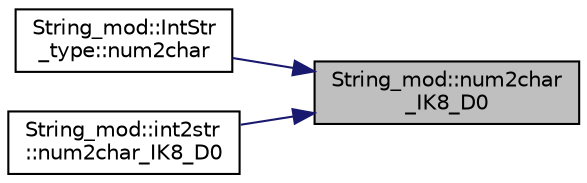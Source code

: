 digraph "String_mod::num2char_IK8_D0"
{
 // LATEX_PDF_SIZE
  edge [fontname="Helvetica",fontsize="10",labelfontname="Helvetica",labelfontsize="10"];
  node [fontname="Helvetica",fontsize="10",shape=record];
  rankdir="RL";
  Node1 [label="String_mod::num2char\l_IK8_D0",height=0.2,width=0.4,color="black", fillcolor="grey75", style="filled", fontcolor="black",tooltip="Convert the input value to string, with the requested format, if provided."];
  Node1 -> Node2 [dir="back",color="midnightblue",fontsize="10",style="solid",fontname="Helvetica"];
  Node2 [label="String_mod::IntStr\l_type::num2char",height=0.2,width=0.4,color="black", fillcolor="white", style="filled",URL="$structString__mod_1_1IntStr__type.html#aa012a55045a33ffeaa3d1f997d0ec3d6",tooltip=" "];
  Node1 -> Node3 [dir="back",color="midnightblue",fontsize="10",style="solid",fontname="Helvetica"];
  Node3 [label="String_mod::int2str\l::num2char_IK8_D0",height=0.2,width=0.4,color="black", fillcolor="white", style="filled",URL="$interfaceString__mod_1_1int2str.html#aa400b1d5d25b2d059de310d255a3069a",tooltip="Convert the input value to string, with the requested format, if provided."];
}

